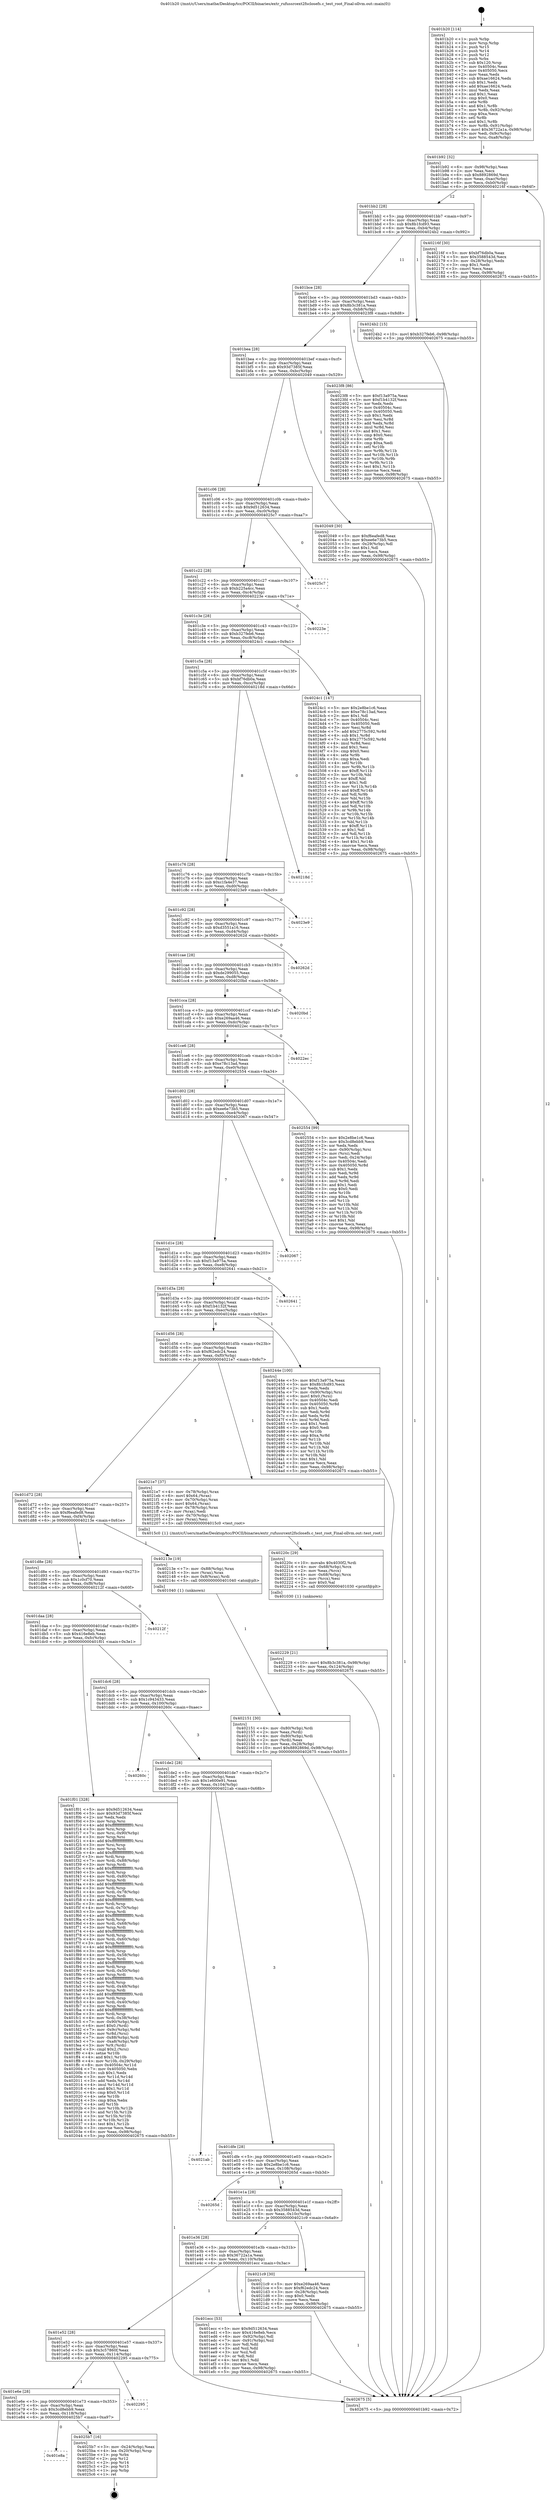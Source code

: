digraph "0x401b20" {
  label = "0x401b20 (/mnt/c/Users/mathe/Desktop/tcc/POCII/binaries/extr_rufussrcext2fsclosefs.c_test_root_Final-ollvm.out::main(0))"
  labelloc = "t"
  node[shape=record]

  Entry [label="",width=0.3,height=0.3,shape=circle,fillcolor=black,style=filled]
  "0x401b92" [label="{
     0x401b92 [32]\l
     | [instrs]\l
     &nbsp;&nbsp;0x401b92 \<+6\>: mov -0x98(%rbp),%eax\l
     &nbsp;&nbsp;0x401b98 \<+2\>: mov %eax,%ecx\l
     &nbsp;&nbsp;0x401b9a \<+6\>: sub $0x8892869d,%ecx\l
     &nbsp;&nbsp;0x401ba0 \<+6\>: mov %eax,-0xac(%rbp)\l
     &nbsp;&nbsp;0x401ba6 \<+6\>: mov %ecx,-0xb0(%rbp)\l
     &nbsp;&nbsp;0x401bac \<+6\>: je 000000000040216f \<main+0x64f\>\l
  }"]
  "0x40216f" [label="{
     0x40216f [30]\l
     | [instrs]\l
     &nbsp;&nbsp;0x40216f \<+5\>: mov $0xbf76db0a,%eax\l
     &nbsp;&nbsp;0x402174 \<+5\>: mov $0x3588543d,%ecx\l
     &nbsp;&nbsp;0x402179 \<+3\>: mov -0x28(%rbp),%edx\l
     &nbsp;&nbsp;0x40217c \<+3\>: cmp $0x1,%edx\l
     &nbsp;&nbsp;0x40217f \<+3\>: cmovl %ecx,%eax\l
     &nbsp;&nbsp;0x402182 \<+6\>: mov %eax,-0x98(%rbp)\l
     &nbsp;&nbsp;0x402188 \<+5\>: jmp 0000000000402675 \<main+0xb55\>\l
  }"]
  "0x401bb2" [label="{
     0x401bb2 [28]\l
     | [instrs]\l
     &nbsp;&nbsp;0x401bb2 \<+5\>: jmp 0000000000401bb7 \<main+0x97\>\l
     &nbsp;&nbsp;0x401bb7 \<+6\>: mov -0xac(%rbp),%eax\l
     &nbsp;&nbsp;0x401bbd \<+5\>: sub $0x8b1fcd93,%eax\l
     &nbsp;&nbsp;0x401bc2 \<+6\>: mov %eax,-0xb4(%rbp)\l
     &nbsp;&nbsp;0x401bc8 \<+6\>: je 00000000004024b2 \<main+0x992\>\l
  }"]
  Exit [label="",width=0.3,height=0.3,shape=circle,fillcolor=black,style=filled,peripheries=2]
  "0x4024b2" [label="{
     0x4024b2 [15]\l
     | [instrs]\l
     &nbsp;&nbsp;0x4024b2 \<+10\>: movl $0xb327feb6,-0x98(%rbp)\l
     &nbsp;&nbsp;0x4024bc \<+5\>: jmp 0000000000402675 \<main+0xb55\>\l
  }"]
  "0x401bce" [label="{
     0x401bce [28]\l
     | [instrs]\l
     &nbsp;&nbsp;0x401bce \<+5\>: jmp 0000000000401bd3 \<main+0xb3\>\l
     &nbsp;&nbsp;0x401bd3 \<+6\>: mov -0xac(%rbp),%eax\l
     &nbsp;&nbsp;0x401bd9 \<+5\>: sub $0x8b3c381a,%eax\l
     &nbsp;&nbsp;0x401bde \<+6\>: mov %eax,-0xb8(%rbp)\l
     &nbsp;&nbsp;0x401be4 \<+6\>: je 00000000004023f8 \<main+0x8d8\>\l
  }"]
  "0x401e8a" [label="{
     0x401e8a\l
  }", style=dashed]
  "0x4023f8" [label="{
     0x4023f8 [86]\l
     | [instrs]\l
     &nbsp;&nbsp;0x4023f8 \<+5\>: mov $0xf13a975a,%eax\l
     &nbsp;&nbsp;0x4023fd \<+5\>: mov $0xf1b4132f,%ecx\l
     &nbsp;&nbsp;0x402402 \<+2\>: xor %edx,%edx\l
     &nbsp;&nbsp;0x402404 \<+7\>: mov 0x40504c,%esi\l
     &nbsp;&nbsp;0x40240b \<+7\>: mov 0x405050,%edi\l
     &nbsp;&nbsp;0x402412 \<+3\>: sub $0x1,%edx\l
     &nbsp;&nbsp;0x402415 \<+3\>: mov %esi,%r8d\l
     &nbsp;&nbsp;0x402418 \<+3\>: add %edx,%r8d\l
     &nbsp;&nbsp;0x40241b \<+4\>: imul %r8d,%esi\l
     &nbsp;&nbsp;0x40241f \<+3\>: and $0x1,%esi\l
     &nbsp;&nbsp;0x402422 \<+3\>: cmp $0x0,%esi\l
     &nbsp;&nbsp;0x402425 \<+4\>: sete %r9b\l
     &nbsp;&nbsp;0x402429 \<+3\>: cmp $0xa,%edi\l
     &nbsp;&nbsp;0x40242c \<+4\>: setl %r10b\l
     &nbsp;&nbsp;0x402430 \<+3\>: mov %r9b,%r11b\l
     &nbsp;&nbsp;0x402433 \<+3\>: and %r10b,%r11b\l
     &nbsp;&nbsp;0x402436 \<+3\>: xor %r10b,%r9b\l
     &nbsp;&nbsp;0x402439 \<+3\>: or %r9b,%r11b\l
     &nbsp;&nbsp;0x40243c \<+4\>: test $0x1,%r11b\l
     &nbsp;&nbsp;0x402440 \<+3\>: cmovne %ecx,%eax\l
     &nbsp;&nbsp;0x402443 \<+6\>: mov %eax,-0x98(%rbp)\l
     &nbsp;&nbsp;0x402449 \<+5\>: jmp 0000000000402675 \<main+0xb55\>\l
  }"]
  "0x401bea" [label="{
     0x401bea [28]\l
     | [instrs]\l
     &nbsp;&nbsp;0x401bea \<+5\>: jmp 0000000000401bef \<main+0xcf\>\l
     &nbsp;&nbsp;0x401bef \<+6\>: mov -0xac(%rbp),%eax\l
     &nbsp;&nbsp;0x401bf5 \<+5\>: sub $0x93d7385f,%eax\l
     &nbsp;&nbsp;0x401bfa \<+6\>: mov %eax,-0xbc(%rbp)\l
     &nbsp;&nbsp;0x401c00 \<+6\>: je 0000000000402049 \<main+0x529\>\l
  }"]
  "0x4025b7" [label="{
     0x4025b7 [16]\l
     | [instrs]\l
     &nbsp;&nbsp;0x4025b7 \<+3\>: mov -0x24(%rbp),%eax\l
     &nbsp;&nbsp;0x4025ba \<+4\>: lea -0x20(%rbp),%rsp\l
     &nbsp;&nbsp;0x4025be \<+1\>: pop %rbx\l
     &nbsp;&nbsp;0x4025bf \<+2\>: pop %r12\l
     &nbsp;&nbsp;0x4025c1 \<+2\>: pop %r14\l
     &nbsp;&nbsp;0x4025c3 \<+2\>: pop %r15\l
     &nbsp;&nbsp;0x4025c5 \<+1\>: pop %rbp\l
     &nbsp;&nbsp;0x4025c6 \<+1\>: ret\l
  }"]
  "0x402049" [label="{
     0x402049 [30]\l
     | [instrs]\l
     &nbsp;&nbsp;0x402049 \<+5\>: mov $0xf6eafed8,%eax\l
     &nbsp;&nbsp;0x40204e \<+5\>: mov $0xee6e73b5,%ecx\l
     &nbsp;&nbsp;0x402053 \<+3\>: mov -0x29(%rbp),%dl\l
     &nbsp;&nbsp;0x402056 \<+3\>: test $0x1,%dl\l
     &nbsp;&nbsp;0x402059 \<+3\>: cmovne %ecx,%eax\l
     &nbsp;&nbsp;0x40205c \<+6\>: mov %eax,-0x98(%rbp)\l
     &nbsp;&nbsp;0x402062 \<+5\>: jmp 0000000000402675 \<main+0xb55\>\l
  }"]
  "0x401c06" [label="{
     0x401c06 [28]\l
     | [instrs]\l
     &nbsp;&nbsp;0x401c06 \<+5\>: jmp 0000000000401c0b \<main+0xeb\>\l
     &nbsp;&nbsp;0x401c0b \<+6\>: mov -0xac(%rbp),%eax\l
     &nbsp;&nbsp;0x401c11 \<+5\>: sub $0x9d512634,%eax\l
     &nbsp;&nbsp;0x401c16 \<+6\>: mov %eax,-0xc0(%rbp)\l
     &nbsp;&nbsp;0x401c1c \<+6\>: je 00000000004025c7 \<main+0xaa7\>\l
  }"]
  "0x401e6e" [label="{
     0x401e6e [28]\l
     | [instrs]\l
     &nbsp;&nbsp;0x401e6e \<+5\>: jmp 0000000000401e73 \<main+0x353\>\l
     &nbsp;&nbsp;0x401e73 \<+6\>: mov -0xac(%rbp),%eax\l
     &nbsp;&nbsp;0x401e79 \<+5\>: sub $0x3cd8ebb9,%eax\l
     &nbsp;&nbsp;0x401e7e \<+6\>: mov %eax,-0x118(%rbp)\l
     &nbsp;&nbsp;0x401e84 \<+6\>: je 00000000004025b7 \<main+0xa97\>\l
  }"]
  "0x4025c7" [label="{
     0x4025c7\l
  }", style=dashed]
  "0x401c22" [label="{
     0x401c22 [28]\l
     | [instrs]\l
     &nbsp;&nbsp;0x401c22 \<+5\>: jmp 0000000000401c27 \<main+0x107\>\l
     &nbsp;&nbsp;0x401c27 \<+6\>: mov -0xac(%rbp),%eax\l
     &nbsp;&nbsp;0x401c2d \<+5\>: sub $0xb225a4cc,%eax\l
     &nbsp;&nbsp;0x401c32 \<+6\>: mov %eax,-0xc4(%rbp)\l
     &nbsp;&nbsp;0x401c38 \<+6\>: je 000000000040223e \<main+0x71e\>\l
  }"]
  "0x402295" [label="{
     0x402295\l
  }", style=dashed]
  "0x40223e" [label="{
     0x40223e\l
  }", style=dashed]
  "0x401c3e" [label="{
     0x401c3e [28]\l
     | [instrs]\l
     &nbsp;&nbsp;0x401c3e \<+5\>: jmp 0000000000401c43 \<main+0x123\>\l
     &nbsp;&nbsp;0x401c43 \<+6\>: mov -0xac(%rbp),%eax\l
     &nbsp;&nbsp;0x401c49 \<+5\>: sub $0xb327feb6,%eax\l
     &nbsp;&nbsp;0x401c4e \<+6\>: mov %eax,-0xc8(%rbp)\l
     &nbsp;&nbsp;0x401c54 \<+6\>: je 00000000004024c1 \<main+0x9a1\>\l
  }"]
  "0x402229" [label="{
     0x402229 [21]\l
     | [instrs]\l
     &nbsp;&nbsp;0x402229 \<+10\>: movl $0x8b3c381a,-0x98(%rbp)\l
     &nbsp;&nbsp;0x402233 \<+6\>: mov %eax,-0x124(%rbp)\l
     &nbsp;&nbsp;0x402239 \<+5\>: jmp 0000000000402675 \<main+0xb55\>\l
  }"]
  "0x4024c1" [label="{
     0x4024c1 [147]\l
     | [instrs]\l
     &nbsp;&nbsp;0x4024c1 \<+5\>: mov $0x2e8be1c6,%eax\l
     &nbsp;&nbsp;0x4024c6 \<+5\>: mov $0xe78c13ad,%ecx\l
     &nbsp;&nbsp;0x4024cb \<+2\>: mov $0x1,%dl\l
     &nbsp;&nbsp;0x4024cd \<+7\>: mov 0x40504c,%esi\l
     &nbsp;&nbsp;0x4024d4 \<+7\>: mov 0x405050,%edi\l
     &nbsp;&nbsp;0x4024db \<+3\>: mov %esi,%r8d\l
     &nbsp;&nbsp;0x4024de \<+7\>: add $0x2775c592,%r8d\l
     &nbsp;&nbsp;0x4024e5 \<+4\>: sub $0x1,%r8d\l
     &nbsp;&nbsp;0x4024e9 \<+7\>: sub $0x2775c592,%r8d\l
     &nbsp;&nbsp;0x4024f0 \<+4\>: imul %r8d,%esi\l
     &nbsp;&nbsp;0x4024f4 \<+3\>: and $0x1,%esi\l
     &nbsp;&nbsp;0x4024f7 \<+3\>: cmp $0x0,%esi\l
     &nbsp;&nbsp;0x4024fa \<+4\>: sete %r9b\l
     &nbsp;&nbsp;0x4024fe \<+3\>: cmp $0xa,%edi\l
     &nbsp;&nbsp;0x402501 \<+4\>: setl %r10b\l
     &nbsp;&nbsp;0x402505 \<+3\>: mov %r9b,%r11b\l
     &nbsp;&nbsp;0x402508 \<+4\>: xor $0xff,%r11b\l
     &nbsp;&nbsp;0x40250c \<+3\>: mov %r10b,%bl\l
     &nbsp;&nbsp;0x40250f \<+3\>: xor $0xff,%bl\l
     &nbsp;&nbsp;0x402512 \<+3\>: xor $0x1,%dl\l
     &nbsp;&nbsp;0x402515 \<+3\>: mov %r11b,%r14b\l
     &nbsp;&nbsp;0x402518 \<+4\>: and $0xff,%r14b\l
     &nbsp;&nbsp;0x40251c \<+3\>: and %dl,%r9b\l
     &nbsp;&nbsp;0x40251f \<+3\>: mov %bl,%r15b\l
     &nbsp;&nbsp;0x402522 \<+4\>: and $0xff,%r15b\l
     &nbsp;&nbsp;0x402526 \<+3\>: and %dl,%r10b\l
     &nbsp;&nbsp;0x402529 \<+3\>: or %r9b,%r14b\l
     &nbsp;&nbsp;0x40252c \<+3\>: or %r10b,%r15b\l
     &nbsp;&nbsp;0x40252f \<+3\>: xor %r15b,%r14b\l
     &nbsp;&nbsp;0x402532 \<+3\>: or %bl,%r11b\l
     &nbsp;&nbsp;0x402535 \<+4\>: xor $0xff,%r11b\l
     &nbsp;&nbsp;0x402539 \<+3\>: or $0x1,%dl\l
     &nbsp;&nbsp;0x40253c \<+3\>: and %dl,%r11b\l
     &nbsp;&nbsp;0x40253f \<+3\>: or %r11b,%r14b\l
     &nbsp;&nbsp;0x402542 \<+4\>: test $0x1,%r14b\l
     &nbsp;&nbsp;0x402546 \<+3\>: cmovne %ecx,%eax\l
     &nbsp;&nbsp;0x402549 \<+6\>: mov %eax,-0x98(%rbp)\l
     &nbsp;&nbsp;0x40254f \<+5\>: jmp 0000000000402675 \<main+0xb55\>\l
  }"]
  "0x401c5a" [label="{
     0x401c5a [28]\l
     | [instrs]\l
     &nbsp;&nbsp;0x401c5a \<+5\>: jmp 0000000000401c5f \<main+0x13f\>\l
     &nbsp;&nbsp;0x401c5f \<+6\>: mov -0xac(%rbp),%eax\l
     &nbsp;&nbsp;0x401c65 \<+5\>: sub $0xbf76db0a,%eax\l
     &nbsp;&nbsp;0x401c6a \<+6\>: mov %eax,-0xcc(%rbp)\l
     &nbsp;&nbsp;0x401c70 \<+6\>: je 000000000040218d \<main+0x66d\>\l
  }"]
  "0x40220c" [label="{
     0x40220c [29]\l
     | [instrs]\l
     &nbsp;&nbsp;0x40220c \<+10\>: movabs $0x4030f2,%rdi\l
     &nbsp;&nbsp;0x402216 \<+4\>: mov -0x68(%rbp),%rcx\l
     &nbsp;&nbsp;0x40221a \<+2\>: mov %eax,(%rcx)\l
     &nbsp;&nbsp;0x40221c \<+4\>: mov -0x68(%rbp),%rcx\l
     &nbsp;&nbsp;0x402220 \<+2\>: mov (%rcx),%esi\l
     &nbsp;&nbsp;0x402222 \<+2\>: mov $0x0,%al\l
     &nbsp;&nbsp;0x402224 \<+5\>: call 0000000000401030 \<printf@plt\>\l
     | [calls]\l
     &nbsp;&nbsp;0x401030 \{1\} (unknown)\l
  }"]
  "0x40218d" [label="{
     0x40218d\l
  }", style=dashed]
  "0x401c76" [label="{
     0x401c76 [28]\l
     | [instrs]\l
     &nbsp;&nbsp;0x401c76 \<+5\>: jmp 0000000000401c7b \<main+0x15b\>\l
     &nbsp;&nbsp;0x401c7b \<+6\>: mov -0xac(%rbp),%eax\l
     &nbsp;&nbsp;0x401c81 \<+5\>: sub $0xc1fa4e37,%eax\l
     &nbsp;&nbsp;0x401c86 \<+6\>: mov %eax,-0xd0(%rbp)\l
     &nbsp;&nbsp;0x401c8c \<+6\>: je 00000000004023e9 \<main+0x8c9\>\l
  }"]
  "0x402151" [label="{
     0x402151 [30]\l
     | [instrs]\l
     &nbsp;&nbsp;0x402151 \<+4\>: mov -0x80(%rbp),%rdi\l
     &nbsp;&nbsp;0x402155 \<+2\>: mov %eax,(%rdi)\l
     &nbsp;&nbsp;0x402157 \<+4\>: mov -0x80(%rbp),%rdi\l
     &nbsp;&nbsp;0x40215b \<+2\>: mov (%rdi),%eax\l
     &nbsp;&nbsp;0x40215d \<+3\>: mov %eax,-0x28(%rbp)\l
     &nbsp;&nbsp;0x402160 \<+10\>: movl $0x8892869d,-0x98(%rbp)\l
     &nbsp;&nbsp;0x40216a \<+5\>: jmp 0000000000402675 \<main+0xb55\>\l
  }"]
  "0x4023e9" [label="{
     0x4023e9\l
  }", style=dashed]
  "0x401c92" [label="{
     0x401c92 [28]\l
     | [instrs]\l
     &nbsp;&nbsp;0x401c92 \<+5\>: jmp 0000000000401c97 \<main+0x177\>\l
     &nbsp;&nbsp;0x401c97 \<+6\>: mov -0xac(%rbp),%eax\l
     &nbsp;&nbsp;0x401c9d \<+5\>: sub $0xd3551a16,%eax\l
     &nbsp;&nbsp;0x401ca2 \<+6\>: mov %eax,-0xd4(%rbp)\l
     &nbsp;&nbsp;0x401ca8 \<+6\>: je 000000000040262d \<main+0xb0d\>\l
  }"]
  "0x401b20" [label="{
     0x401b20 [114]\l
     | [instrs]\l
     &nbsp;&nbsp;0x401b20 \<+1\>: push %rbp\l
     &nbsp;&nbsp;0x401b21 \<+3\>: mov %rsp,%rbp\l
     &nbsp;&nbsp;0x401b24 \<+2\>: push %r15\l
     &nbsp;&nbsp;0x401b26 \<+2\>: push %r14\l
     &nbsp;&nbsp;0x401b28 \<+2\>: push %r12\l
     &nbsp;&nbsp;0x401b2a \<+1\>: push %rbx\l
     &nbsp;&nbsp;0x401b2b \<+7\>: sub $0x120,%rsp\l
     &nbsp;&nbsp;0x401b32 \<+7\>: mov 0x40504c,%eax\l
     &nbsp;&nbsp;0x401b39 \<+7\>: mov 0x405050,%ecx\l
     &nbsp;&nbsp;0x401b40 \<+2\>: mov %eax,%edx\l
     &nbsp;&nbsp;0x401b42 \<+6\>: sub $0xae16624,%edx\l
     &nbsp;&nbsp;0x401b48 \<+3\>: sub $0x1,%edx\l
     &nbsp;&nbsp;0x401b4b \<+6\>: add $0xae16624,%edx\l
     &nbsp;&nbsp;0x401b51 \<+3\>: imul %edx,%eax\l
     &nbsp;&nbsp;0x401b54 \<+3\>: and $0x1,%eax\l
     &nbsp;&nbsp;0x401b57 \<+3\>: cmp $0x0,%eax\l
     &nbsp;&nbsp;0x401b5a \<+4\>: sete %r8b\l
     &nbsp;&nbsp;0x401b5e \<+4\>: and $0x1,%r8b\l
     &nbsp;&nbsp;0x401b62 \<+7\>: mov %r8b,-0x92(%rbp)\l
     &nbsp;&nbsp;0x401b69 \<+3\>: cmp $0xa,%ecx\l
     &nbsp;&nbsp;0x401b6c \<+4\>: setl %r8b\l
     &nbsp;&nbsp;0x401b70 \<+4\>: and $0x1,%r8b\l
     &nbsp;&nbsp;0x401b74 \<+7\>: mov %r8b,-0x91(%rbp)\l
     &nbsp;&nbsp;0x401b7b \<+10\>: movl $0x36722a1a,-0x98(%rbp)\l
     &nbsp;&nbsp;0x401b85 \<+6\>: mov %edi,-0x9c(%rbp)\l
     &nbsp;&nbsp;0x401b8b \<+7\>: mov %rsi,-0xa8(%rbp)\l
  }"]
  "0x40262d" [label="{
     0x40262d\l
  }", style=dashed]
  "0x401cae" [label="{
     0x401cae [28]\l
     | [instrs]\l
     &nbsp;&nbsp;0x401cae \<+5\>: jmp 0000000000401cb3 \<main+0x193\>\l
     &nbsp;&nbsp;0x401cb3 \<+6\>: mov -0xac(%rbp),%eax\l
     &nbsp;&nbsp;0x401cb9 \<+5\>: sub $0xde299055,%eax\l
     &nbsp;&nbsp;0x401cbe \<+6\>: mov %eax,-0xd8(%rbp)\l
     &nbsp;&nbsp;0x401cc4 \<+6\>: je 00000000004020bd \<main+0x59d\>\l
  }"]
  "0x402675" [label="{
     0x402675 [5]\l
     | [instrs]\l
     &nbsp;&nbsp;0x402675 \<+5\>: jmp 0000000000401b92 \<main+0x72\>\l
  }"]
  "0x4020bd" [label="{
     0x4020bd\l
  }", style=dashed]
  "0x401cca" [label="{
     0x401cca [28]\l
     | [instrs]\l
     &nbsp;&nbsp;0x401cca \<+5\>: jmp 0000000000401ccf \<main+0x1af\>\l
     &nbsp;&nbsp;0x401ccf \<+6\>: mov -0xac(%rbp),%eax\l
     &nbsp;&nbsp;0x401cd5 \<+5\>: sub $0xe269aa46,%eax\l
     &nbsp;&nbsp;0x401cda \<+6\>: mov %eax,-0xdc(%rbp)\l
     &nbsp;&nbsp;0x401ce0 \<+6\>: je 00000000004022ec \<main+0x7cc\>\l
  }"]
  "0x401e52" [label="{
     0x401e52 [28]\l
     | [instrs]\l
     &nbsp;&nbsp;0x401e52 \<+5\>: jmp 0000000000401e57 \<main+0x337\>\l
     &nbsp;&nbsp;0x401e57 \<+6\>: mov -0xac(%rbp),%eax\l
     &nbsp;&nbsp;0x401e5d \<+5\>: sub $0x3c57860f,%eax\l
     &nbsp;&nbsp;0x401e62 \<+6\>: mov %eax,-0x114(%rbp)\l
     &nbsp;&nbsp;0x401e68 \<+6\>: je 0000000000402295 \<main+0x775\>\l
  }"]
  "0x4022ec" [label="{
     0x4022ec\l
  }", style=dashed]
  "0x401ce6" [label="{
     0x401ce6 [28]\l
     | [instrs]\l
     &nbsp;&nbsp;0x401ce6 \<+5\>: jmp 0000000000401ceb \<main+0x1cb\>\l
     &nbsp;&nbsp;0x401ceb \<+6\>: mov -0xac(%rbp),%eax\l
     &nbsp;&nbsp;0x401cf1 \<+5\>: sub $0xe78c13ad,%eax\l
     &nbsp;&nbsp;0x401cf6 \<+6\>: mov %eax,-0xe0(%rbp)\l
     &nbsp;&nbsp;0x401cfc \<+6\>: je 0000000000402554 \<main+0xa34\>\l
  }"]
  "0x401ecc" [label="{
     0x401ecc [53]\l
     | [instrs]\l
     &nbsp;&nbsp;0x401ecc \<+5\>: mov $0x9d512634,%eax\l
     &nbsp;&nbsp;0x401ed1 \<+5\>: mov $0x416e8eb,%ecx\l
     &nbsp;&nbsp;0x401ed6 \<+6\>: mov -0x92(%rbp),%dl\l
     &nbsp;&nbsp;0x401edc \<+7\>: mov -0x91(%rbp),%sil\l
     &nbsp;&nbsp;0x401ee3 \<+3\>: mov %dl,%dil\l
     &nbsp;&nbsp;0x401ee6 \<+3\>: and %sil,%dil\l
     &nbsp;&nbsp;0x401ee9 \<+3\>: xor %sil,%dl\l
     &nbsp;&nbsp;0x401eec \<+3\>: or %dl,%dil\l
     &nbsp;&nbsp;0x401eef \<+4\>: test $0x1,%dil\l
     &nbsp;&nbsp;0x401ef3 \<+3\>: cmovne %ecx,%eax\l
     &nbsp;&nbsp;0x401ef6 \<+6\>: mov %eax,-0x98(%rbp)\l
     &nbsp;&nbsp;0x401efc \<+5\>: jmp 0000000000402675 \<main+0xb55\>\l
  }"]
  "0x402554" [label="{
     0x402554 [99]\l
     | [instrs]\l
     &nbsp;&nbsp;0x402554 \<+5\>: mov $0x2e8be1c6,%eax\l
     &nbsp;&nbsp;0x402559 \<+5\>: mov $0x3cd8ebb9,%ecx\l
     &nbsp;&nbsp;0x40255e \<+2\>: xor %edx,%edx\l
     &nbsp;&nbsp;0x402560 \<+7\>: mov -0x90(%rbp),%rsi\l
     &nbsp;&nbsp;0x402567 \<+2\>: mov (%rsi),%edi\l
     &nbsp;&nbsp;0x402569 \<+3\>: mov %edi,-0x24(%rbp)\l
     &nbsp;&nbsp;0x40256c \<+7\>: mov 0x40504c,%edi\l
     &nbsp;&nbsp;0x402573 \<+8\>: mov 0x405050,%r8d\l
     &nbsp;&nbsp;0x40257b \<+3\>: sub $0x1,%edx\l
     &nbsp;&nbsp;0x40257e \<+3\>: mov %edi,%r9d\l
     &nbsp;&nbsp;0x402581 \<+3\>: add %edx,%r9d\l
     &nbsp;&nbsp;0x402584 \<+4\>: imul %r9d,%edi\l
     &nbsp;&nbsp;0x402588 \<+3\>: and $0x1,%edi\l
     &nbsp;&nbsp;0x40258b \<+3\>: cmp $0x0,%edi\l
     &nbsp;&nbsp;0x40258e \<+4\>: sete %r10b\l
     &nbsp;&nbsp;0x402592 \<+4\>: cmp $0xa,%r8d\l
     &nbsp;&nbsp;0x402596 \<+4\>: setl %r11b\l
     &nbsp;&nbsp;0x40259a \<+3\>: mov %r10b,%bl\l
     &nbsp;&nbsp;0x40259d \<+3\>: and %r11b,%bl\l
     &nbsp;&nbsp;0x4025a0 \<+3\>: xor %r11b,%r10b\l
     &nbsp;&nbsp;0x4025a3 \<+3\>: or %r10b,%bl\l
     &nbsp;&nbsp;0x4025a6 \<+3\>: test $0x1,%bl\l
     &nbsp;&nbsp;0x4025a9 \<+3\>: cmovne %ecx,%eax\l
     &nbsp;&nbsp;0x4025ac \<+6\>: mov %eax,-0x98(%rbp)\l
     &nbsp;&nbsp;0x4025b2 \<+5\>: jmp 0000000000402675 \<main+0xb55\>\l
  }"]
  "0x401d02" [label="{
     0x401d02 [28]\l
     | [instrs]\l
     &nbsp;&nbsp;0x401d02 \<+5\>: jmp 0000000000401d07 \<main+0x1e7\>\l
     &nbsp;&nbsp;0x401d07 \<+6\>: mov -0xac(%rbp),%eax\l
     &nbsp;&nbsp;0x401d0d \<+5\>: sub $0xee6e73b5,%eax\l
     &nbsp;&nbsp;0x401d12 \<+6\>: mov %eax,-0xe4(%rbp)\l
     &nbsp;&nbsp;0x401d18 \<+6\>: je 0000000000402067 \<main+0x547\>\l
  }"]
  "0x401e36" [label="{
     0x401e36 [28]\l
     | [instrs]\l
     &nbsp;&nbsp;0x401e36 \<+5\>: jmp 0000000000401e3b \<main+0x31b\>\l
     &nbsp;&nbsp;0x401e3b \<+6\>: mov -0xac(%rbp),%eax\l
     &nbsp;&nbsp;0x401e41 \<+5\>: sub $0x36722a1a,%eax\l
     &nbsp;&nbsp;0x401e46 \<+6\>: mov %eax,-0x110(%rbp)\l
     &nbsp;&nbsp;0x401e4c \<+6\>: je 0000000000401ecc \<main+0x3ac\>\l
  }"]
  "0x402067" [label="{
     0x402067\l
  }", style=dashed]
  "0x401d1e" [label="{
     0x401d1e [28]\l
     | [instrs]\l
     &nbsp;&nbsp;0x401d1e \<+5\>: jmp 0000000000401d23 \<main+0x203\>\l
     &nbsp;&nbsp;0x401d23 \<+6\>: mov -0xac(%rbp),%eax\l
     &nbsp;&nbsp;0x401d29 \<+5\>: sub $0xf13a975a,%eax\l
     &nbsp;&nbsp;0x401d2e \<+6\>: mov %eax,-0xe8(%rbp)\l
     &nbsp;&nbsp;0x401d34 \<+6\>: je 0000000000402641 \<main+0xb21\>\l
  }"]
  "0x4021c9" [label="{
     0x4021c9 [30]\l
     | [instrs]\l
     &nbsp;&nbsp;0x4021c9 \<+5\>: mov $0xe269aa46,%eax\l
     &nbsp;&nbsp;0x4021ce \<+5\>: mov $0xf62edc24,%ecx\l
     &nbsp;&nbsp;0x4021d3 \<+3\>: mov -0x28(%rbp),%edx\l
     &nbsp;&nbsp;0x4021d6 \<+3\>: cmp $0x0,%edx\l
     &nbsp;&nbsp;0x4021d9 \<+3\>: cmove %ecx,%eax\l
     &nbsp;&nbsp;0x4021dc \<+6\>: mov %eax,-0x98(%rbp)\l
     &nbsp;&nbsp;0x4021e2 \<+5\>: jmp 0000000000402675 \<main+0xb55\>\l
  }"]
  "0x402641" [label="{
     0x402641\l
  }", style=dashed]
  "0x401d3a" [label="{
     0x401d3a [28]\l
     | [instrs]\l
     &nbsp;&nbsp;0x401d3a \<+5\>: jmp 0000000000401d3f \<main+0x21f\>\l
     &nbsp;&nbsp;0x401d3f \<+6\>: mov -0xac(%rbp),%eax\l
     &nbsp;&nbsp;0x401d45 \<+5\>: sub $0xf1b4132f,%eax\l
     &nbsp;&nbsp;0x401d4a \<+6\>: mov %eax,-0xec(%rbp)\l
     &nbsp;&nbsp;0x401d50 \<+6\>: je 000000000040244e \<main+0x92e\>\l
  }"]
  "0x401e1a" [label="{
     0x401e1a [28]\l
     | [instrs]\l
     &nbsp;&nbsp;0x401e1a \<+5\>: jmp 0000000000401e1f \<main+0x2ff\>\l
     &nbsp;&nbsp;0x401e1f \<+6\>: mov -0xac(%rbp),%eax\l
     &nbsp;&nbsp;0x401e25 \<+5\>: sub $0x3588543d,%eax\l
     &nbsp;&nbsp;0x401e2a \<+6\>: mov %eax,-0x10c(%rbp)\l
     &nbsp;&nbsp;0x401e30 \<+6\>: je 00000000004021c9 \<main+0x6a9\>\l
  }"]
  "0x40244e" [label="{
     0x40244e [100]\l
     | [instrs]\l
     &nbsp;&nbsp;0x40244e \<+5\>: mov $0xf13a975a,%eax\l
     &nbsp;&nbsp;0x402453 \<+5\>: mov $0x8b1fcd93,%ecx\l
     &nbsp;&nbsp;0x402458 \<+2\>: xor %edx,%edx\l
     &nbsp;&nbsp;0x40245a \<+7\>: mov -0x90(%rbp),%rsi\l
     &nbsp;&nbsp;0x402461 \<+6\>: movl $0x0,(%rsi)\l
     &nbsp;&nbsp;0x402467 \<+7\>: mov 0x40504c,%edi\l
     &nbsp;&nbsp;0x40246e \<+8\>: mov 0x405050,%r8d\l
     &nbsp;&nbsp;0x402476 \<+3\>: sub $0x1,%edx\l
     &nbsp;&nbsp;0x402479 \<+3\>: mov %edi,%r9d\l
     &nbsp;&nbsp;0x40247c \<+3\>: add %edx,%r9d\l
     &nbsp;&nbsp;0x40247f \<+4\>: imul %r9d,%edi\l
     &nbsp;&nbsp;0x402483 \<+3\>: and $0x1,%edi\l
     &nbsp;&nbsp;0x402486 \<+3\>: cmp $0x0,%edi\l
     &nbsp;&nbsp;0x402489 \<+4\>: sete %r10b\l
     &nbsp;&nbsp;0x40248d \<+4\>: cmp $0xa,%r8d\l
     &nbsp;&nbsp;0x402491 \<+4\>: setl %r11b\l
     &nbsp;&nbsp;0x402495 \<+3\>: mov %r10b,%bl\l
     &nbsp;&nbsp;0x402498 \<+3\>: and %r11b,%bl\l
     &nbsp;&nbsp;0x40249b \<+3\>: xor %r11b,%r10b\l
     &nbsp;&nbsp;0x40249e \<+3\>: or %r10b,%bl\l
     &nbsp;&nbsp;0x4024a1 \<+3\>: test $0x1,%bl\l
     &nbsp;&nbsp;0x4024a4 \<+3\>: cmovne %ecx,%eax\l
     &nbsp;&nbsp;0x4024a7 \<+6\>: mov %eax,-0x98(%rbp)\l
     &nbsp;&nbsp;0x4024ad \<+5\>: jmp 0000000000402675 \<main+0xb55\>\l
  }"]
  "0x401d56" [label="{
     0x401d56 [28]\l
     | [instrs]\l
     &nbsp;&nbsp;0x401d56 \<+5\>: jmp 0000000000401d5b \<main+0x23b\>\l
     &nbsp;&nbsp;0x401d5b \<+6\>: mov -0xac(%rbp),%eax\l
     &nbsp;&nbsp;0x401d61 \<+5\>: sub $0xf62edc24,%eax\l
     &nbsp;&nbsp;0x401d66 \<+6\>: mov %eax,-0xf0(%rbp)\l
     &nbsp;&nbsp;0x401d6c \<+6\>: je 00000000004021e7 \<main+0x6c7\>\l
  }"]
  "0x40265d" [label="{
     0x40265d\l
  }", style=dashed]
  "0x4021e7" [label="{
     0x4021e7 [37]\l
     | [instrs]\l
     &nbsp;&nbsp;0x4021e7 \<+4\>: mov -0x78(%rbp),%rax\l
     &nbsp;&nbsp;0x4021eb \<+6\>: movl $0x64,(%rax)\l
     &nbsp;&nbsp;0x4021f1 \<+4\>: mov -0x70(%rbp),%rax\l
     &nbsp;&nbsp;0x4021f5 \<+6\>: movl $0x64,(%rax)\l
     &nbsp;&nbsp;0x4021fb \<+4\>: mov -0x78(%rbp),%rax\l
     &nbsp;&nbsp;0x4021ff \<+2\>: mov (%rax),%edi\l
     &nbsp;&nbsp;0x402201 \<+4\>: mov -0x70(%rbp),%rax\l
     &nbsp;&nbsp;0x402205 \<+2\>: mov (%rax),%esi\l
     &nbsp;&nbsp;0x402207 \<+5\>: call 00000000004015c0 \<test_root\>\l
     | [calls]\l
     &nbsp;&nbsp;0x4015c0 \{1\} (/mnt/c/Users/mathe/Desktop/tcc/POCII/binaries/extr_rufussrcext2fsclosefs.c_test_root_Final-ollvm.out::test_root)\l
  }"]
  "0x401d72" [label="{
     0x401d72 [28]\l
     | [instrs]\l
     &nbsp;&nbsp;0x401d72 \<+5\>: jmp 0000000000401d77 \<main+0x257\>\l
     &nbsp;&nbsp;0x401d77 \<+6\>: mov -0xac(%rbp),%eax\l
     &nbsp;&nbsp;0x401d7d \<+5\>: sub $0xf6eafed8,%eax\l
     &nbsp;&nbsp;0x401d82 \<+6\>: mov %eax,-0xf4(%rbp)\l
     &nbsp;&nbsp;0x401d88 \<+6\>: je 000000000040213e \<main+0x61e\>\l
  }"]
  "0x401dfe" [label="{
     0x401dfe [28]\l
     | [instrs]\l
     &nbsp;&nbsp;0x401dfe \<+5\>: jmp 0000000000401e03 \<main+0x2e3\>\l
     &nbsp;&nbsp;0x401e03 \<+6\>: mov -0xac(%rbp),%eax\l
     &nbsp;&nbsp;0x401e09 \<+5\>: sub $0x2e8be1c6,%eax\l
     &nbsp;&nbsp;0x401e0e \<+6\>: mov %eax,-0x108(%rbp)\l
     &nbsp;&nbsp;0x401e14 \<+6\>: je 000000000040265d \<main+0xb3d\>\l
  }"]
  "0x40213e" [label="{
     0x40213e [19]\l
     | [instrs]\l
     &nbsp;&nbsp;0x40213e \<+7\>: mov -0x88(%rbp),%rax\l
     &nbsp;&nbsp;0x402145 \<+3\>: mov (%rax),%rax\l
     &nbsp;&nbsp;0x402148 \<+4\>: mov 0x8(%rax),%rdi\l
     &nbsp;&nbsp;0x40214c \<+5\>: call 0000000000401040 \<atoi@plt\>\l
     | [calls]\l
     &nbsp;&nbsp;0x401040 \{1\} (unknown)\l
  }"]
  "0x401d8e" [label="{
     0x401d8e [28]\l
     | [instrs]\l
     &nbsp;&nbsp;0x401d8e \<+5\>: jmp 0000000000401d93 \<main+0x273\>\l
     &nbsp;&nbsp;0x401d93 \<+6\>: mov -0xac(%rbp),%eax\l
     &nbsp;&nbsp;0x401d99 \<+5\>: sub $0x1c0cf70,%eax\l
     &nbsp;&nbsp;0x401d9e \<+6\>: mov %eax,-0xf8(%rbp)\l
     &nbsp;&nbsp;0x401da4 \<+6\>: je 000000000040212f \<main+0x60f\>\l
  }"]
  "0x4021ab" [label="{
     0x4021ab\l
  }", style=dashed]
  "0x40212f" [label="{
     0x40212f\l
  }", style=dashed]
  "0x401daa" [label="{
     0x401daa [28]\l
     | [instrs]\l
     &nbsp;&nbsp;0x401daa \<+5\>: jmp 0000000000401daf \<main+0x28f\>\l
     &nbsp;&nbsp;0x401daf \<+6\>: mov -0xac(%rbp),%eax\l
     &nbsp;&nbsp;0x401db5 \<+5\>: sub $0x416e8eb,%eax\l
     &nbsp;&nbsp;0x401dba \<+6\>: mov %eax,-0xfc(%rbp)\l
     &nbsp;&nbsp;0x401dc0 \<+6\>: je 0000000000401f01 \<main+0x3e1\>\l
  }"]
  "0x401de2" [label="{
     0x401de2 [28]\l
     | [instrs]\l
     &nbsp;&nbsp;0x401de2 \<+5\>: jmp 0000000000401de7 \<main+0x2c7\>\l
     &nbsp;&nbsp;0x401de7 \<+6\>: mov -0xac(%rbp),%eax\l
     &nbsp;&nbsp;0x401ded \<+5\>: sub $0x1e600e91,%eax\l
     &nbsp;&nbsp;0x401df2 \<+6\>: mov %eax,-0x104(%rbp)\l
     &nbsp;&nbsp;0x401df8 \<+6\>: je 00000000004021ab \<main+0x68b\>\l
  }"]
  "0x401f01" [label="{
     0x401f01 [328]\l
     | [instrs]\l
     &nbsp;&nbsp;0x401f01 \<+5\>: mov $0x9d512634,%eax\l
     &nbsp;&nbsp;0x401f06 \<+5\>: mov $0x93d7385f,%ecx\l
     &nbsp;&nbsp;0x401f0b \<+2\>: xor %edx,%edx\l
     &nbsp;&nbsp;0x401f0d \<+3\>: mov %rsp,%rsi\l
     &nbsp;&nbsp;0x401f10 \<+4\>: add $0xfffffffffffffff0,%rsi\l
     &nbsp;&nbsp;0x401f14 \<+3\>: mov %rsi,%rsp\l
     &nbsp;&nbsp;0x401f17 \<+7\>: mov %rsi,-0x90(%rbp)\l
     &nbsp;&nbsp;0x401f1e \<+3\>: mov %rsp,%rsi\l
     &nbsp;&nbsp;0x401f21 \<+4\>: add $0xfffffffffffffff0,%rsi\l
     &nbsp;&nbsp;0x401f25 \<+3\>: mov %rsi,%rsp\l
     &nbsp;&nbsp;0x401f28 \<+3\>: mov %rsp,%rdi\l
     &nbsp;&nbsp;0x401f2b \<+4\>: add $0xfffffffffffffff0,%rdi\l
     &nbsp;&nbsp;0x401f2f \<+3\>: mov %rdi,%rsp\l
     &nbsp;&nbsp;0x401f32 \<+7\>: mov %rdi,-0x88(%rbp)\l
     &nbsp;&nbsp;0x401f39 \<+3\>: mov %rsp,%rdi\l
     &nbsp;&nbsp;0x401f3c \<+4\>: add $0xfffffffffffffff0,%rdi\l
     &nbsp;&nbsp;0x401f40 \<+3\>: mov %rdi,%rsp\l
     &nbsp;&nbsp;0x401f43 \<+4\>: mov %rdi,-0x80(%rbp)\l
     &nbsp;&nbsp;0x401f47 \<+3\>: mov %rsp,%rdi\l
     &nbsp;&nbsp;0x401f4a \<+4\>: add $0xfffffffffffffff0,%rdi\l
     &nbsp;&nbsp;0x401f4e \<+3\>: mov %rdi,%rsp\l
     &nbsp;&nbsp;0x401f51 \<+4\>: mov %rdi,-0x78(%rbp)\l
     &nbsp;&nbsp;0x401f55 \<+3\>: mov %rsp,%rdi\l
     &nbsp;&nbsp;0x401f58 \<+4\>: add $0xfffffffffffffff0,%rdi\l
     &nbsp;&nbsp;0x401f5c \<+3\>: mov %rdi,%rsp\l
     &nbsp;&nbsp;0x401f5f \<+4\>: mov %rdi,-0x70(%rbp)\l
     &nbsp;&nbsp;0x401f63 \<+3\>: mov %rsp,%rdi\l
     &nbsp;&nbsp;0x401f66 \<+4\>: add $0xfffffffffffffff0,%rdi\l
     &nbsp;&nbsp;0x401f6a \<+3\>: mov %rdi,%rsp\l
     &nbsp;&nbsp;0x401f6d \<+4\>: mov %rdi,-0x68(%rbp)\l
     &nbsp;&nbsp;0x401f71 \<+3\>: mov %rsp,%rdi\l
     &nbsp;&nbsp;0x401f74 \<+4\>: add $0xfffffffffffffff0,%rdi\l
     &nbsp;&nbsp;0x401f78 \<+3\>: mov %rdi,%rsp\l
     &nbsp;&nbsp;0x401f7b \<+4\>: mov %rdi,-0x60(%rbp)\l
     &nbsp;&nbsp;0x401f7f \<+3\>: mov %rsp,%rdi\l
     &nbsp;&nbsp;0x401f82 \<+4\>: add $0xfffffffffffffff0,%rdi\l
     &nbsp;&nbsp;0x401f86 \<+3\>: mov %rdi,%rsp\l
     &nbsp;&nbsp;0x401f89 \<+4\>: mov %rdi,-0x58(%rbp)\l
     &nbsp;&nbsp;0x401f8d \<+3\>: mov %rsp,%rdi\l
     &nbsp;&nbsp;0x401f90 \<+4\>: add $0xfffffffffffffff0,%rdi\l
     &nbsp;&nbsp;0x401f94 \<+3\>: mov %rdi,%rsp\l
     &nbsp;&nbsp;0x401f97 \<+4\>: mov %rdi,-0x50(%rbp)\l
     &nbsp;&nbsp;0x401f9b \<+3\>: mov %rsp,%rdi\l
     &nbsp;&nbsp;0x401f9e \<+4\>: add $0xfffffffffffffff0,%rdi\l
     &nbsp;&nbsp;0x401fa2 \<+3\>: mov %rdi,%rsp\l
     &nbsp;&nbsp;0x401fa5 \<+4\>: mov %rdi,-0x48(%rbp)\l
     &nbsp;&nbsp;0x401fa9 \<+3\>: mov %rsp,%rdi\l
     &nbsp;&nbsp;0x401fac \<+4\>: add $0xfffffffffffffff0,%rdi\l
     &nbsp;&nbsp;0x401fb0 \<+3\>: mov %rdi,%rsp\l
     &nbsp;&nbsp;0x401fb3 \<+4\>: mov %rdi,-0x40(%rbp)\l
     &nbsp;&nbsp;0x401fb7 \<+3\>: mov %rsp,%rdi\l
     &nbsp;&nbsp;0x401fba \<+4\>: add $0xfffffffffffffff0,%rdi\l
     &nbsp;&nbsp;0x401fbe \<+3\>: mov %rdi,%rsp\l
     &nbsp;&nbsp;0x401fc1 \<+4\>: mov %rdi,-0x38(%rbp)\l
     &nbsp;&nbsp;0x401fc5 \<+7\>: mov -0x90(%rbp),%rdi\l
     &nbsp;&nbsp;0x401fcc \<+6\>: movl $0x0,(%rdi)\l
     &nbsp;&nbsp;0x401fd2 \<+7\>: mov -0x9c(%rbp),%r8d\l
     &nbsp;&nbsp;0x401fd9 \<+3\>: mov %r8d,(%rsi)\l
     &nbsp;&nbsp;0x401fdc \<+7\>: mov -0x88(%rbp),%rdi\l
     &nbsp;&nbsp;0x401fe3 \<+7\>: mov -0xa8(%rbp),%r9\l
     &nbsp;&nbsp;0x401fea \<+3\>: mov %r9,(%rdi)\l
     &nbsp;&nbsp;0x401fed \<+3\>: cmpl $0x2,(%rsi)\l
     &nbsp;&nbsp;0x401ff0 \<+4\>: setne %r10b\l
     &nbsp;&nbsp;0x401ff4 \<+4\>: and $0x1,%r10b\l
     &nbsp;&nbsp;0x401ff8 \<+4\>: mov %r10b,-0x29(%rbp)\l
     &nbsp;&nbsp;0x401ffc \<+8\>: mov 0x40504c,%r11d\l
     &nbsp;&nbsp;0x402004 \<+7\>: mov 0x405050,%ebx\l
     &nbsp;&nbsp;0x40200b \<+3\>: sub $0x1,%edx\l
     &nbsp;&nbsp;0x40200e \<+3\>: mov %r11d,%r14d\l
     &nbsp;&nbsp;0x402011 \<+3\>: add %edx,%r14d\l
     &nbsp;&nbsp;0x402014 \<+4\>: imul %r14d,%r11d\l
     &nbsp;&nbsp;0x402018 \<+4\>: and $0x1,%r11d\l
     &nbsp;&nbsp;0x40201c \<+4\>: cmp $0x0,%r11d\l
     &nbsp;&nbsp;0x402020 \<+4\>: sete %r10b\l
     &nbsp;&nbsp;0x402024 \<+3\>: cmp $0xa,%ebx\l
     &nbsp;&nbsp;0x402027 \<+4\>: setl %r15b\l
     &nbsp;&nbsp;0x40202b \<+3\>: mov %r10b,%r12b\l
     &nbsp;&nbsp;0x40202e \<+3\>: and %r15b,%r12b\l
     &nbsp;&nbsp;0x402031 \<+3\>: xor %r15b,%r10b\l
     &nbsp;&nbsp;0x402034 \<+3\>: or %r10b,%r12b\l
     &nbsp;&nbsp;0x402037 \<+4\>: test $0x1,%r12b\l
     &nbsp;&nbsp;0x40203b \<+3\>: cmovne %ecx,%eax\l
     &nbsp;&nbsp;0x40203e \<+6\>: mov %eax,-0x98(%rbp)\l
     &nbsp;&nbsp;0x402044 \<+5\>: jmp 0000000000402675 \<main+0xb55\>\l
  }"]
  "0x401dc6" [label="{
     0x401dc6 [28]\l
     | [instrs]\l
     &nbsp;&nbsp;0x401dc6 \<+5\>: jmp 0000000000401dcb \<main+0x2ab\>\l
     &nbsp;&nbsp;0x401dcb \<+6\>: mov -0xac(%rbp),%eax\l
     &nbsp;&nbsp;0x401dd1 \<+5\>: sub $0x1c943433,%eax\l
     &nbsp;&nbsp;0x401dd6 \<+6\>: mov %eax,-0x100(%rbp)\l
     &nbsp;&nbsp;0x401ddc \<+6\>: je 000000000040260c \<main+0xaec\>\l
  }"]
  "0x40260c" [label="{
     0x40260c\l
  }", style=dashed]
  Entry -> "0x401b20" [label=" 1"]
  "0x401b92" -> "0x40216f" [label=" 1"]
  "0x401b92" -> "0x401bb2" [label=" 12"]
  "0x4025b7" -> Exit [label=" 1"]
  "0x401bb2" -> "0x4024b2" [label=" 1"]
  "0x401bb2" -> "0x401bce" [label=" 11"]
  "0x401e6e" -> "0x401e8a" [label=" 0"]
  "0x401bce" -> "0x4023f8" [label=" 1"]
  "0x401bce" -> "0x401bea" [label=" 10"]
  "0x401e6e" -> "0x4025b7" [label=" 1"]
  "0x401bea" -> "0x402049" [label=" 1"]
  "0x401bea" -> "0x401c06" [label=" 9"]
  "0x401e52" -> "0x401e6e" [label=" 1"]
  "0x401c06" -> "0x4025c7" [label=" 0"]
  "0x401c06" -> "0x401c22" [label=" 9"]
  "0x401e52" -> "0x402295" [label=" 0"]
  "0x401c22" -> "0x40223e" [label=" 0"]
  "0x401c22" -> "0x401c3e" [label=" 9"]
  "0x402554" -> "0x402675" [label=" 1"]
  "0x401c3e" -> "0x4024c1" [label=" 1"]
  "0x401c3e" -> "0x401c5a" [label=" 8"]
  "0x4024c1" -> "0x402675" [label=" 1"]
  "0x401c5a" -> "0x40218d" [label=" 0"]
  "0x401c5a" -> "0x401c76" [label=" 8"]
  "0x4024b2" -> "0x402675" [label=" 1"]
  "0x401c76" -> "0x4023e9" [label=" 0"]
  "0x401c76" -> "0x401c92" [label=" 8"]
  "0x40244e" -> "0x402675" [label=" 1"]
  "0x401c92" -> "0x40262d" [label=" 0"]
  "0x401c92" -> "0x401cae" [label=" 8"]
  "0x402229" -> "0x402675" [label=" 1"]
  "0x401cae" -> "0x4020bd" [label=" 0"]
  "0x401cae" -> "0x401cca" [label=" 8"]
  "0x40220c" -> "0x402229" [label=" 1"]
  "0x401cca" -> "0x4022ec" [label=" 0"]
  "0x401cca" -> "0x401ce6" [label=" 8"]
  "0x4021e7" -> "0x40220c" [label=" 1"]
  "0x401ce6" -> "0x402554" [label=" 1"]
  "0x401ce6" -> "0x401d02" [label=" 7"]
  "0x4021c9" -> "0x402675" [label=" 1"]
  "0x401d02" -> "0x402067" [label=" 0"]
  "0x401d02" -> "0x401d1e" [label=" 7"]
  "0x402151" -> "0x402675" [label=" 1"]
  "0x401d1e" -> "0x402641" [label=" 0"]
  "0x401d1e" -> "0x401d3a" [label=" 7"]
  "0x40213e" -> "0x402151" [label=" 1"]
  "0x401d3a" -> "0x40244e" [label=" 1"]
  "0x401d3a" -> "0x401d56" [label=" 6"]
  "0x401f01" -> "0x402675" [label=" 1"]
  "0x401d56" -> "0x4021e7" [label=" 1"]
  "0x401d56" -> "0x401d72" [label=" 5"]
  "0x4023f8" -> "0x402675" [label=" 1"]
  "0x401d72" -> "0x40213e" [label=" 1"]
  "0x401d72" -> "0x401d8e" [label=" 4"]
  "0x401b20" -> "0x401b92" [label=" 1"]
  "0x401d8e" -> "0x40212f" [label=" 0"]
  "0x401d8e" -> "0x401daa" [label=" 4"]
  "0x401ecc" -> "0x402675" [label=" 1"]
  "0x401daa" -> "0x401f01" [label=" 1"]
  "0x401daa" -> "0x401dc6" [label=" 3"]
  "0x401e36" -> "0x401ecc" [label=" 1"]
  "0x401dc6" -> "0x40260c" [label=" 0"]
  "0x401dc6" -> "0x401de2" [label=" 3"]
  "0x401e36" -> "0x401e52" [label=" 1"]
  "0x401de2" -> "0x4021ab" [label=" 0"]
  "0x401de2" -> "0x401dfe" [label=" 3"]
  "0x402675" -> "0x401b92" [label=" 12"]
  "0x401dfe" -> "0x40265d" [label=" 0"]
  "0x401dfe" -> "0x401e1a" [label=" 3"]
  "0x402049" -> "0x402675" [label=" 1"]
  "0x401e1a" -> "0x4021c9" [label=" 1"]
  "0x401e1a" -> "0x401e36" [label=" 2"]
  "0x40216f" -> "0x402675" [label=" 1"]
}
